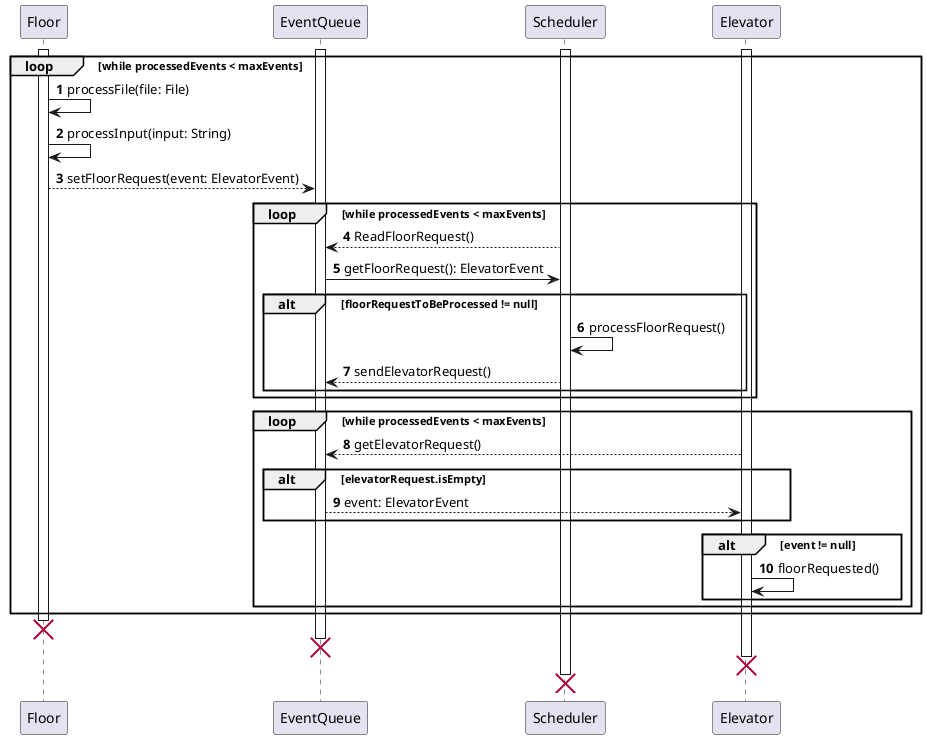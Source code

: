 @startuml
'https://plantuml.com/sequence-diagram

autonumber

activate Floor
activate EventQueue
activate Scheduler
activate Elevator
loop while processedEvents < maxEvents
    Floor -> Floor: processFile(file: File)
    Floor -> Floor: processInput(input: String)
    Floor --> EventQueue: setFloorRequest(event: ElevatorEvent)

    loop while processedEvents < maxEvents
        Scheduler --> EventQueue: ReadFloorRequest()
        EventQueue -> Scheduler: getFloorRequest(): ElevatorEvent
        alt floorRequestToBeProcessed != null
            Scheduler -> Scheduler: processFloorRequest()
            Scheduler --> EventQueue: sendElevatorRequest()
        end
    end

    loop while processedEvents < maxEvents
        Elevator --> EventQueue: getElevatorRequest()
        alt elevatorRequest.isEmpty
            EventQueue --> Elevator: event: ElevatorEvent
        end
        alt event != null
            Elevator -> Elevator: floorRequested()
        end
    end
end

destroy Floor
destroy EventQueue
destroy Elevator
destroy Scheduler
@enduml